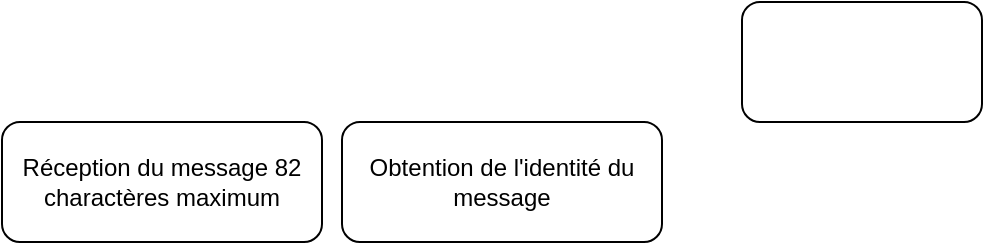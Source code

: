<mxfile version="21.6.7" type="device">
  <diagram name="Page-1" id="ZE8oG5DQNbZL4q6OTCmc">
    <mxGraphModel dx="1434" dy="790" grid="1" gridSize="10" guides="1" tooltips="1" connect="1" arrows="1" fold="1" page="1" pageScale="1" pageWidth="827" pageHeight="1169" math="0" shadow="0">
      <root>
        <mxCell id="0" />
        <mxCell id="1" parent="0" />
        <mxCell id="af0a1W6pWYm84Crz1Fx6-1" value="Réception du message 82 charactères maximum" style="rounded=1;whiteSpace=wrap;html=1;" vertex="1" parent="1">
          <mxGeometry x="50" y="80" width="160" height="60" as="geometry" />
        </mxCell>
        <mxCell id="af0a1W6pWYm84Crz1Fx6-2" value="Obtention de l&#39;identité du message" style="rounded=1;whiteSpace=wrap;html=1;" vertex="1" parent="1">
          <mxGeometry x="220" y="80" width="160" height="60" as="geometry" />
        </mxCell>
        <mxCell id="af0a1W6pWYm84Crz1Fx6-3" value="" style="rounded=1;whiteSpace=wrap;html=1;" vertex="1" parent="1">
          <mxGeometry x="420" y="20" width="120" height="60" as="geometry" />
        </mxCell>
      </root>
    </mxGraphModel>
  </diagram>
</mxfile>
